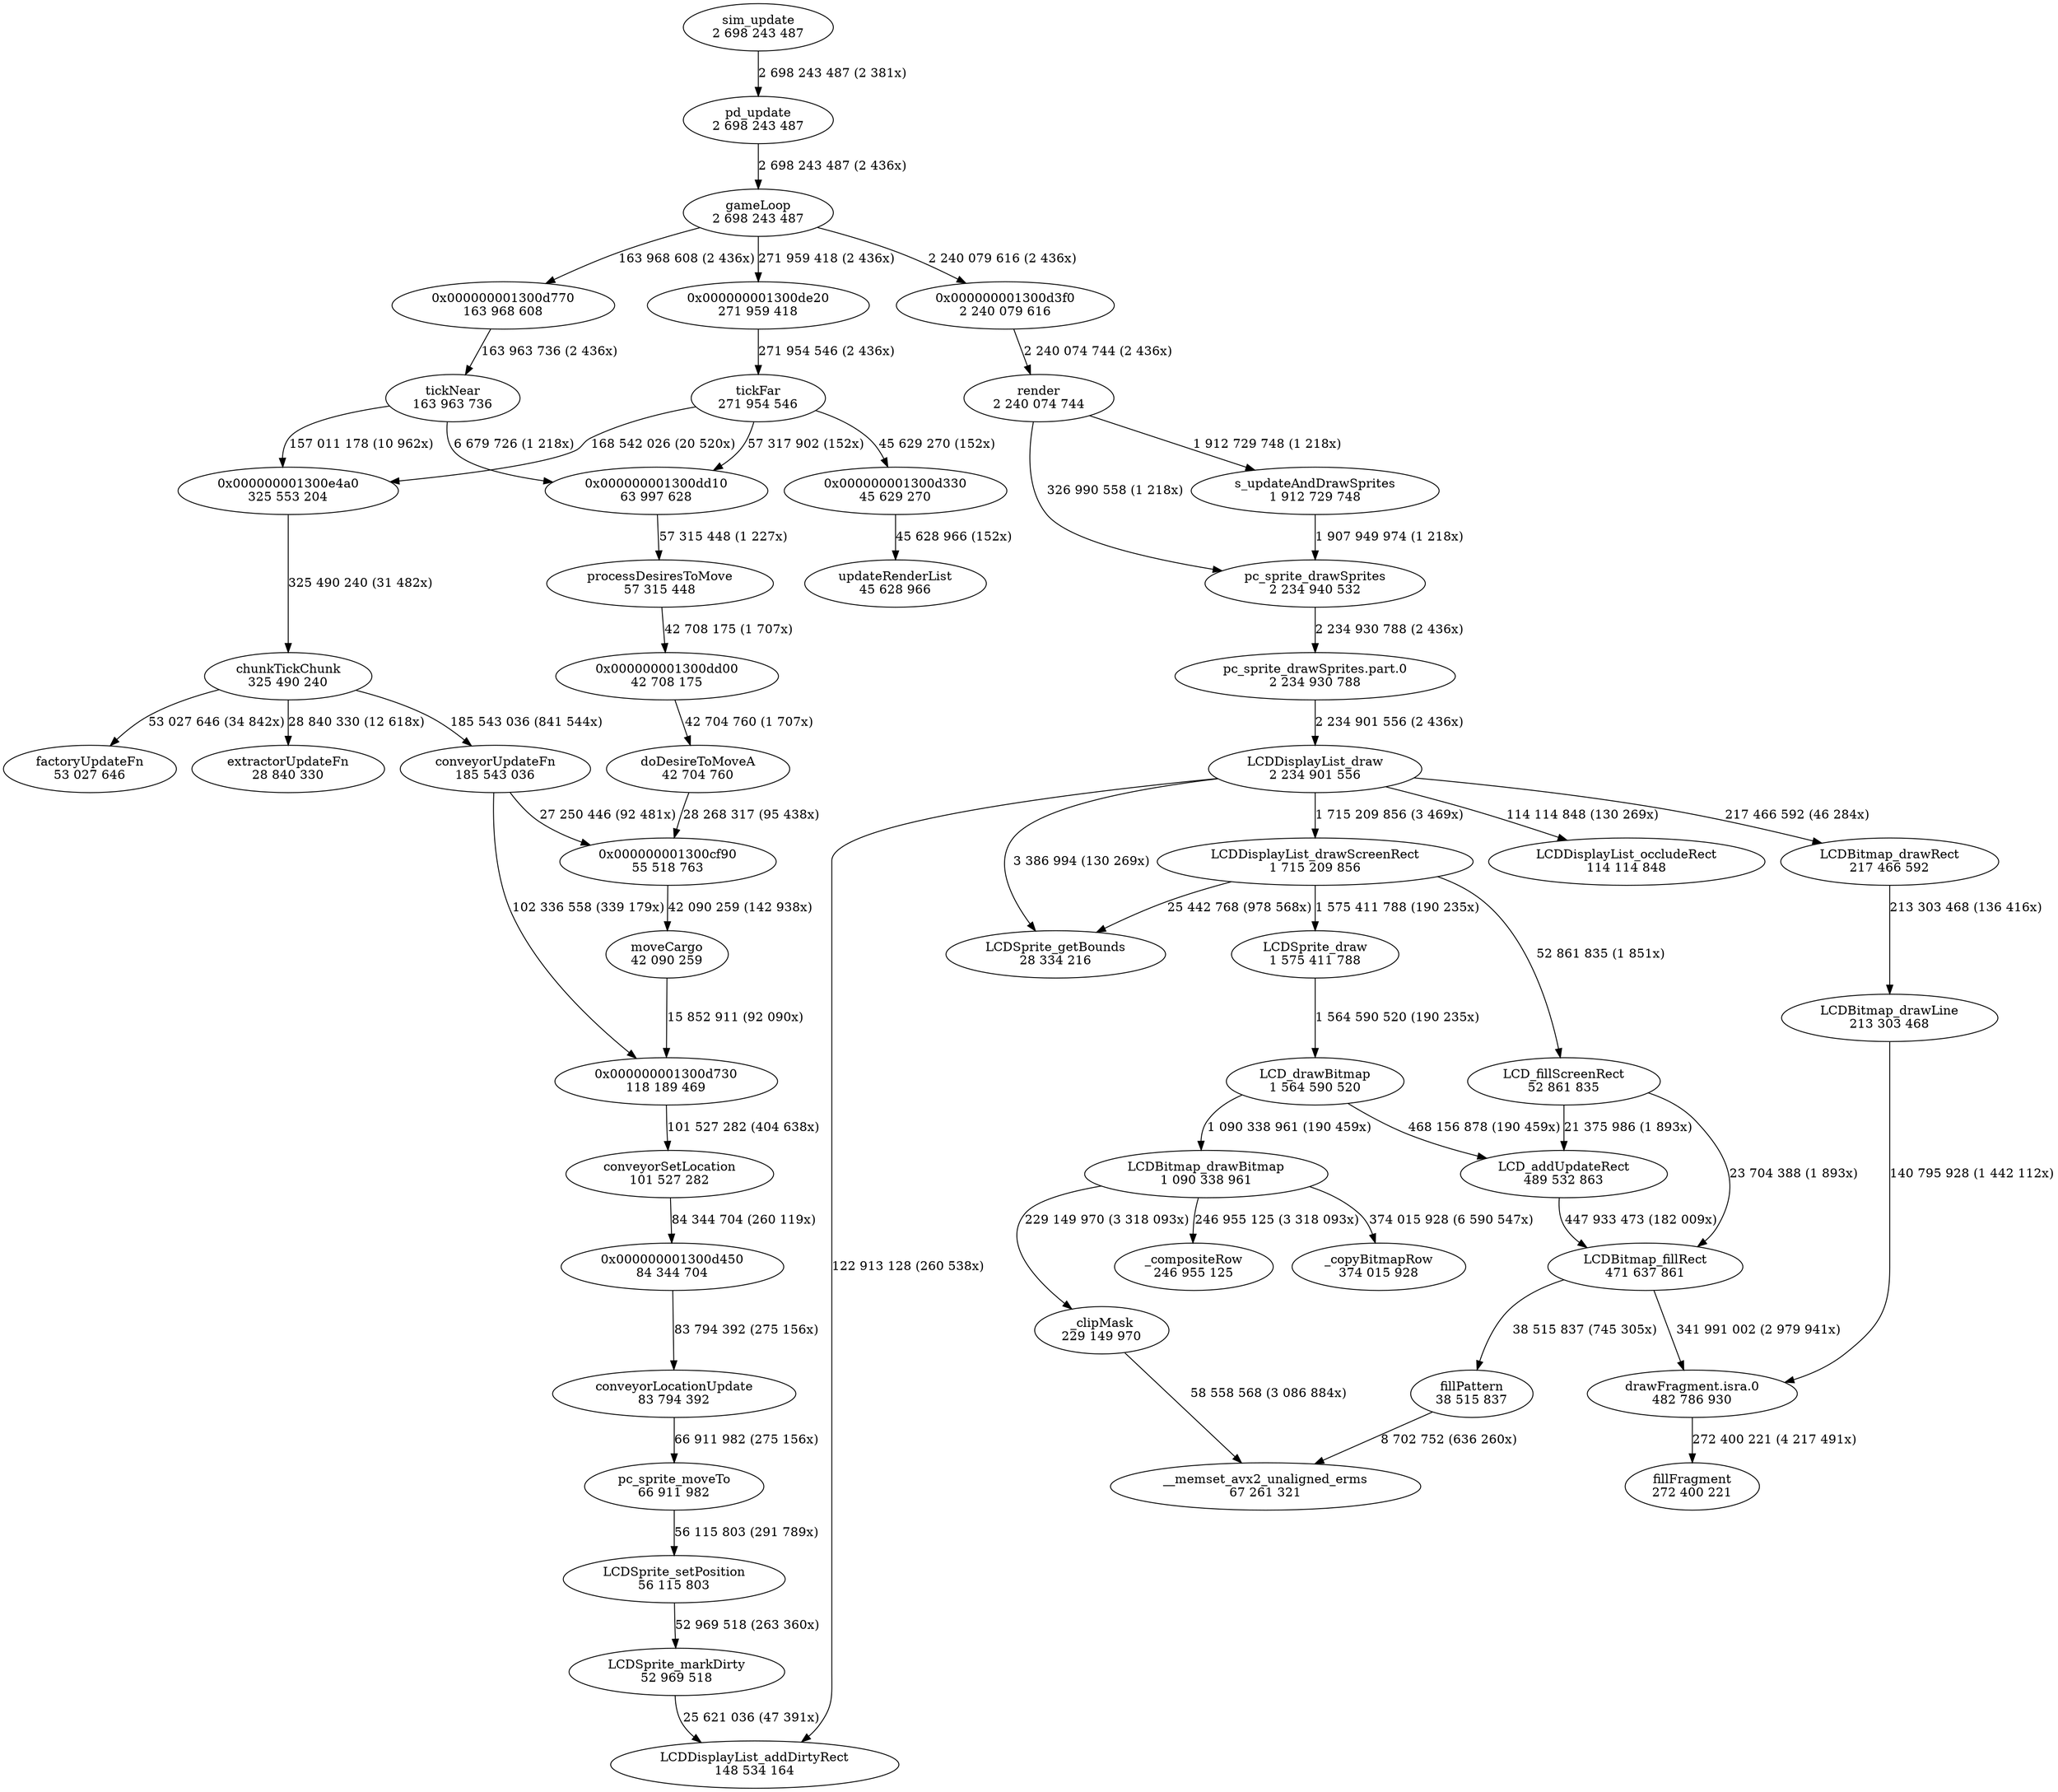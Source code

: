 digraph "callgraph" {
  F55c69d1eb370 [label="0x000000001300de20\n271 959 418"];
  F55c69d1eb7a0 [label="tickFar\n271 954 546"];
  F55c69d2074e0 [label="0x000000001300e4a0\n325 553 204"];
  F55c69d2078a0 [label="chunkTickChunk\n325 490 240"];
  F55c69d2b0d90 [label="0x000000001300d330\n45 629 270"];
  F55c69d2b11a0 [label="updateRenderList\n45 628 966"];
  F55c69d2b2930 [label="0x000000001300d3f0\n2 240 079 616"];
  F55c69d2b2d30 [label="render\n2 240 074 744"];
  F55c69d4e1330 [label="0x000000001300d770\n163 968 608"];
  F55c69d4e19f0 [label="tickNear\n163 963 736"];
  F55c69d4e2790 [label="0x000000001300dd10\n63 997 628"];
  F55c69d4e2bb0 [label="processDesiresToMove\n57 315 448"];
  F55c69d606c00 [label="__memset_avx2_unaligned_erms\n67 261 321"];
  F55c69d631e30 [label="0x000000001300d450\n84 344 704"];
  F55c69d6322c0 [label="conveyorLocationUpdate\n83 794 392"];
  F55c69d632730 [label="0x000000001300dd00\n42 708 175"];
  F55c69d632b40 [label="doDesireToMoveA\n42 704 760"];
  F55c69d6e9d10 [label="0x000000001300cf90\n55 518 763"];
  F55c69d6ea100 [label="moveCargo\n42 090 259"];
  F55c69e009dd0 [label="0x000000001300d730\n118 189 469"];
  F55c69e00a1f0 [label="conveyorSetLocation\n101 527 282"];
  F55c69e129c60 [label="LCDSprite_setPosition\n56 115 803"];
  F55c69e12a670 [label="pc_sprite_moveTo\n66 911 982"];
  F55c69e12ed30 [label="LCD_drawBitmap\n1 564 590 520"];
  F55c69ead1860 [label="sim_update\n2 698 243 487"];
  F55c69ead20a0 [label="pd_update\n2 698 243 487"];
  F55c69eb08890 [label="LCDDisplayList_drawScreenRect\n1 715 209 856"];
  F55c69eb43580 [label="_copyBitmapRow\n374 015 928"];
  F55c69eb472d0 [label="LCDSprite_markDirty\n52 969 518"];
  F55c69eb47640 [label="LCDDisplayList_addDirtyRect\n148 534 164"];
  F55c69eb491a0 [label="LCDSprite_getBounds\n28 334 216"];
  F55c69eb4f0b0 [label="LCDSprite_draw\n1 575 411 788"];
  F55c69eb4f570 [label="LCD_fillScreenRect\n52 861 835"];
  F55c69eb86990 [label="LCDBitmap_drawBitmap\n1 090 338 961"];
  F55c69eb8d730 [label="LCDBitmap_drawRect\n217 466 592"];
  F55c69eb8daa0 [label="LCDBitmap_drawLine\n213 303 468"];
  F55c69eb8fb40 [label="pc_sprite_drawSprites\n2 234 940 532"];
  F55c69eb8ff60 [label="pc_sprite_drawSprites.part.0\n2 234 930 788"];
  F55c69eb904b0 [label="LCDDisplayList_occludeRect\n114 114 848"];
  F55c69ebcc010 [label="LCD_addUpdateRect\n489 532 863"];
  F55c69ebcc900 [label="LCDBitmap_fillRect\n471 637 861"];
  F55c69ebccd10 [label="fillFragment\n272 400 221"];
  F55c69ebd54d0 [label="LCDDisplayList_draw\n2 234 901 556"];
  F55c69ebf2c10 [label="drawFragment.isra.0\n482 786 930"];
  F55c69ebf3080 [label="fillPattern\n38 515 837"];
  F55c69ebf34f0 [label="_clipMask\n229 149 970"];
  F55c69ebf3a50 [label="_compositeRow\n246 955 125"];
  F55c69ec6d970 [label="s_updateAndDrawSprites\n1 912 729 748"];
  F55c69ec8bfc0 [label="gameLoop\n2 698 243 487"];
  F55c69eeb4a00 [label="factoryUpdateFn\n53 027 646"];
  F55c69eeb5400 [label="extractorUpdateFn\n28 840 330"];
  F55c69eeb5880 [label="conveyorUpdateFn\n185 543 036"];
  F55c69d1eb370 -> F55c69d1eb7a0 [weight=2,label="271 954 546 (2 436x)"];
  F55c69d1eb7a0 -> F55c69d2074e0 [weight=2,label="168 542 026 (20 520x)"];
  F55c69d1eb7a0 -> F55c69d2b0d90 [weight=2,label="45 629 270 (152x)"];
  F55c69d1eb7a0 -> F55c69d4e2790 [weight=2,label="57 317 902 (152x)"];
  F55c69d2074e0 -> F55c69d2078a0 [weight=2,label="325 490 240 (31 482x)"];
  F55c69d2078a0 -> F55c69eeb4a00 [weight=2,label="53 027 646 (34 842x)"];
  F55c69d2078a0 -> F55c69eeb5400 [weight=2,label="28 840 330 (12 618x)"];
  F55c69d2078a0 -> F55c69eeb5880 [weight=2,label="185 543 036 (841 544x)"];
  F55c69d2b0d90 -> F55c69d2b11a0 [weight=2,label="45 628 966 (152x)"];
  F55c69d2b2930 -> F55c69d2b2d30 [weight=3,label="2 240 074 744 (2 436x)"];
  F55c69d2b2d30 -> F55c69eb8fb40 [weight=2,label="326 990 558 (1 218x)"];
  F55c69d2b2d30 -> F55c69ec6d970 [weight=3,label="1 912 729 748 (1 218x)"];
  F55c69d4e1330 -> F55c69d4e19f0 [weight=2,label="163 963 736 (2 436x)"];
  F55c69d4e19f0 -> F55c69d2074e0 [weight=2,label="157 011 178 (10 962x)"];
  F55c69d4e19f0 -> F55c69d4e2790 [weight=2,label="6 679 726 (1 218x)"];
  F55c69d4e2790 -> F55c69d4e2bb0 [weight=2,label="57 315 448 (1 227x)"];
  F55c69d4e2bb0 -> F55c69d632730 [weight=2,label="42 708 175 (1 707x)"];
  F55c69d631e30 -> F55c69d6322c0 [weight=2,label="83 794 392 (275 156x)"];
  F55c69d6322c0 -> F55c69e12a670 [weight=2,label="66 911 982 (275 156x)"];
  F55c69d632730 -> F55c69d632b40 [weight=2,label="42 704 760 (1 707x)"];
  F55c69d632b40 -> F55c69d6e9d10 [weight=2,label="28 268 317 (95 438x)"];
  F55c69d6e9d10 -> F55c69d6ea100 [weight=2,label="42 090 259 (142 938x)"];
  F55c69d6ea100 -> F55c69e009dd0 [weight=2,label="15 852 911 (92 090x)"];
  F55c69e009dd0 -> F55c69e00a1f0 [weight=2,label="101 527 282 (404 638x)"];
  F55c69e00a1f0 -> F55c69d631e30 [weight=2,label="84 344 704 (260 119x)"];
  F55c69e129c60 -> F55c69eb472d0 [weight=2,label="52 969 518 (263 360x)"];
  F55c69e12a670 -> F55c69e129c60 [weight=2,label="56 115 803 (291 789x)"];
  F55c69e12ed30 -> F55c69eb86990 [weight=3,label="1 090 338 961 (190 459x)"];
  F55c69e12ed30 -> F55c69ebcc010 [weight=2,label="468 156 878 (190 459x)"];
  F55c69ead1860 -> F55c69ead20a0 [weight=3,label="2 698 243 487 (2 381x)"];
  F55c69ead20a0 -> F55c69ec8bfc0 [weight=3,label="2 698 243 487 (2 436x)"];
  F55c69eb08890 -> F55c69eb491a0 [weight=2,label="25 442 768 (978 568x)"];
  F55c69eb08890 -> F55c69eb4f0b0 [weight=3,label="1 575 411 788 (190 235x)"];
  F55c69eb08890 -> F55c69eb4f570 [weight=2,label="52 861 835 (1 851x)"];
  F55c69eb472d0 -> F55c69eb47640 [weight=2,label="25 621 036 (47 391x)"];
  F55c69eb4f0b0 -> F55c69e12ed30 [weight=3,label="1 564 590 520 (190 235x)"];
  F55c69eb4f570 -> F55c69ebcc010 [weight=2,label="21 375 986 (1 893x)"];
  F55c69eb4f570 -> F55c69ebcc900 [weight=2,label="23 704 388 (1 893x)"];
  F55c69eb86990 -> F55c69eb43580 [weight=2,label="374 015 928 (6 590 547x)"];
  F55c69eb86990 -> F55c69ebf34f0 [weight=2,label="229 149 970 (3 318 093x)"];
  F55c69eb86990 -> F55c69ebf3a50 [weight=2,label="246 955 125 (3 318 093x)"];
  F55c69eb8d730 -> F55c69eb8daa0 [weight=2,label="213 303 468 (136 416x)"];
  F55c69eb8daa0 -> F55c69ebf2c10 [weight=2,label="140 795 928 (1 442 112x)"];
  F55c69eb8fb40 -> F55c69eb8ff60 [weight=3,label="2 234 930 788 (2 436x)"];
  F55c69eb8ff60 -> F55c69ebd54d0 [weight=3,label="2 234 901 556 (2 436x)"];
  F55c69ebcc010 -> F55c69ebcc900 [weight=2,label="447 933 473 (182 009x)"];
  F55c69ebcc900 -> F55c69ebf2c10 [weight=2,label="341 991 002 (2 979 941x)"];
  F55c69ebcc900 -> F55c69ebf3080 [weight=2,label="38 515 837 (745 305x)"];
  F55c69ebd54d0 -> F55c69eb08890 [weight=3,label="1 715 209 856 (3 469x)"];
  F55c69ebd54d0 -> F55c69eb47640 [weight=2,label="122 913 128 (260 538x)"];
  F55c69ebd54d0 -> F55c69eb491a0 [weight=2,label="3 386 994 (130 269x)"];
  F55c69ebd54d0 -> F55c69eb8d730 [weight=2,label="217 466 592 (46 284x)"];
  F55c69ebd54d0 -> F55c69eb904b0 [weight=2,label="114 114 848 (130 269x)"];
  F55c69ebf2c10 -> F55c69ebccd10 [weight=2,label="272 400 221 (4 217 491x)"];
  F55c69ebf3080 -> F55c69d606c00 [weight=2,label="8 702 752 (636 260x)"];
  F55c69ebf34f0 -> F55c69d606c00 [weight=2,label="58 558 568 (3 086 884x)"];
  F55c69ec6d970 -> F55c69eb8fb40 [weight=3,label="1 907 949 974 (1 218x)"];
  F55c69ec8bfc0 -> F55c69d1eb370 [weight=2,label="271 959 418 (2 436x)"];
  F55c69ec8bfc0 -> F55c69d2b2930 [weight=3,label="2 240 079 616 (2 436x)"];
  F55c69ec8bfc0 -> F55c69d4e1330 [weight=2,label="163 968 608 (2 436x)"];
  F55c69eeb5880 -> F55c69d6e9d10 [weight=2,label="27 250 446 (92 481x)"];
  F55c69eeb5880 -> F55c69e009dd0 [weight=2,label="102 336 558 (339 179x)"];
}
